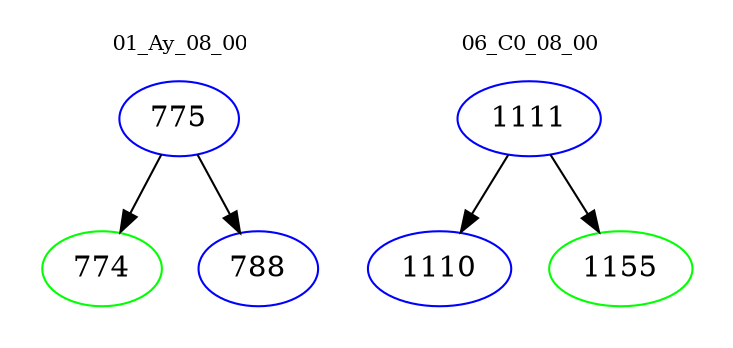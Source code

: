 digraph{
subgraph cluster_0 {
color = white
label = "01_Ay_08_00";
fontsize=10;
T0_775 [label="775", color="blue"]
T0_775 -> T0_774 [color="black"]
T0_774 [label="774", color="green"]
T0_775 -> T0_788 [color="black"]
T0_788 [label="788", color="blue"]
}
subgraph cluster_1 {
color = white
label = "06_C0_08_00";
fontsize=10;
T1_1111 [label="1111", color="blue"]
T1_1111 -> T1_1110 [color="black"]
T1_1110 [label="1110", color="blue"]
T1_1111 -> T1_1155 [color="black"]
T1_1155 [label="1155", color="green"]
}
}
